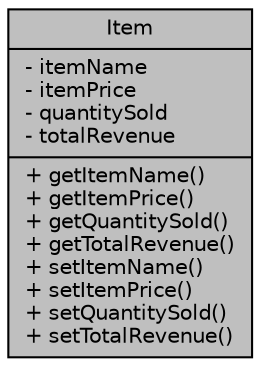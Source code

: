 digraph "Item"
{
 // INTERACTIVE_SVG=YES
  bgcolor="transparent";
  edge [fontname="Helvetica",fontsize="10",labelfontname="Helvetica",labelfontsize="10"];
  node [fontname="Helvetica",fontsize="10",shape=record];
  Node1 [label="{Item\n|- itemName\l- itemPrice\l- quantitySold\l- totalRevenue\l|+ getItemName()\l+ getItemPrice()\l+ getQuantitySold()\l+ getTotalRevenue()\l+ setItemName()\l+ setItemPrice()\l+ setQuantitySold()\l+ setTotalRevenue()\l}",height=0.2,width=0.4,color="black", fillcolor="grey75", style="filled", fontcolor="black"];
}
